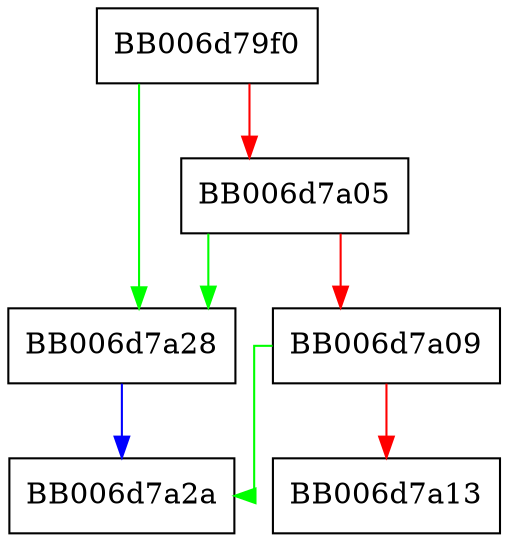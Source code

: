 digraph mac_has {
  node [shape="box"];
  graph [splines=ortho];
  BB006d79f0 -> BB006d7a28 [color="green"];
  BB006d79f0 -> BB006d7a05 [color="red"];
  BB006d7a05 -> BB006d7a28 [color="green"];
  BB006d7a05 -> BB006d7a09 [color="red"];
  BB006d7a09 -> BB006d7a2a [color="green"];
  BB006d7a09 -> BB006d7a13 [color="red"];
  BB006d7a28 -> BB006d7a2a [color="blue"];
}